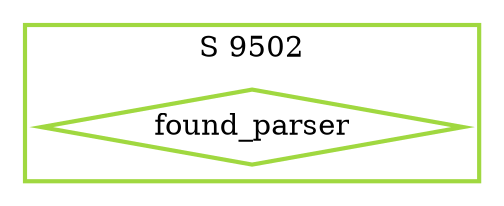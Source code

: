digraph G {
  ratio=0.500000;
  "UV found_parser (9502)" [shape=diamond, label="found_parser",
                            color="#A0D840", style=bold];
  
  subgraph cluster_9502 { label="S 9502";
    color="#A0D840";
    style=bold;
    "UV found_parser (9502)"; };
  
  
  }
